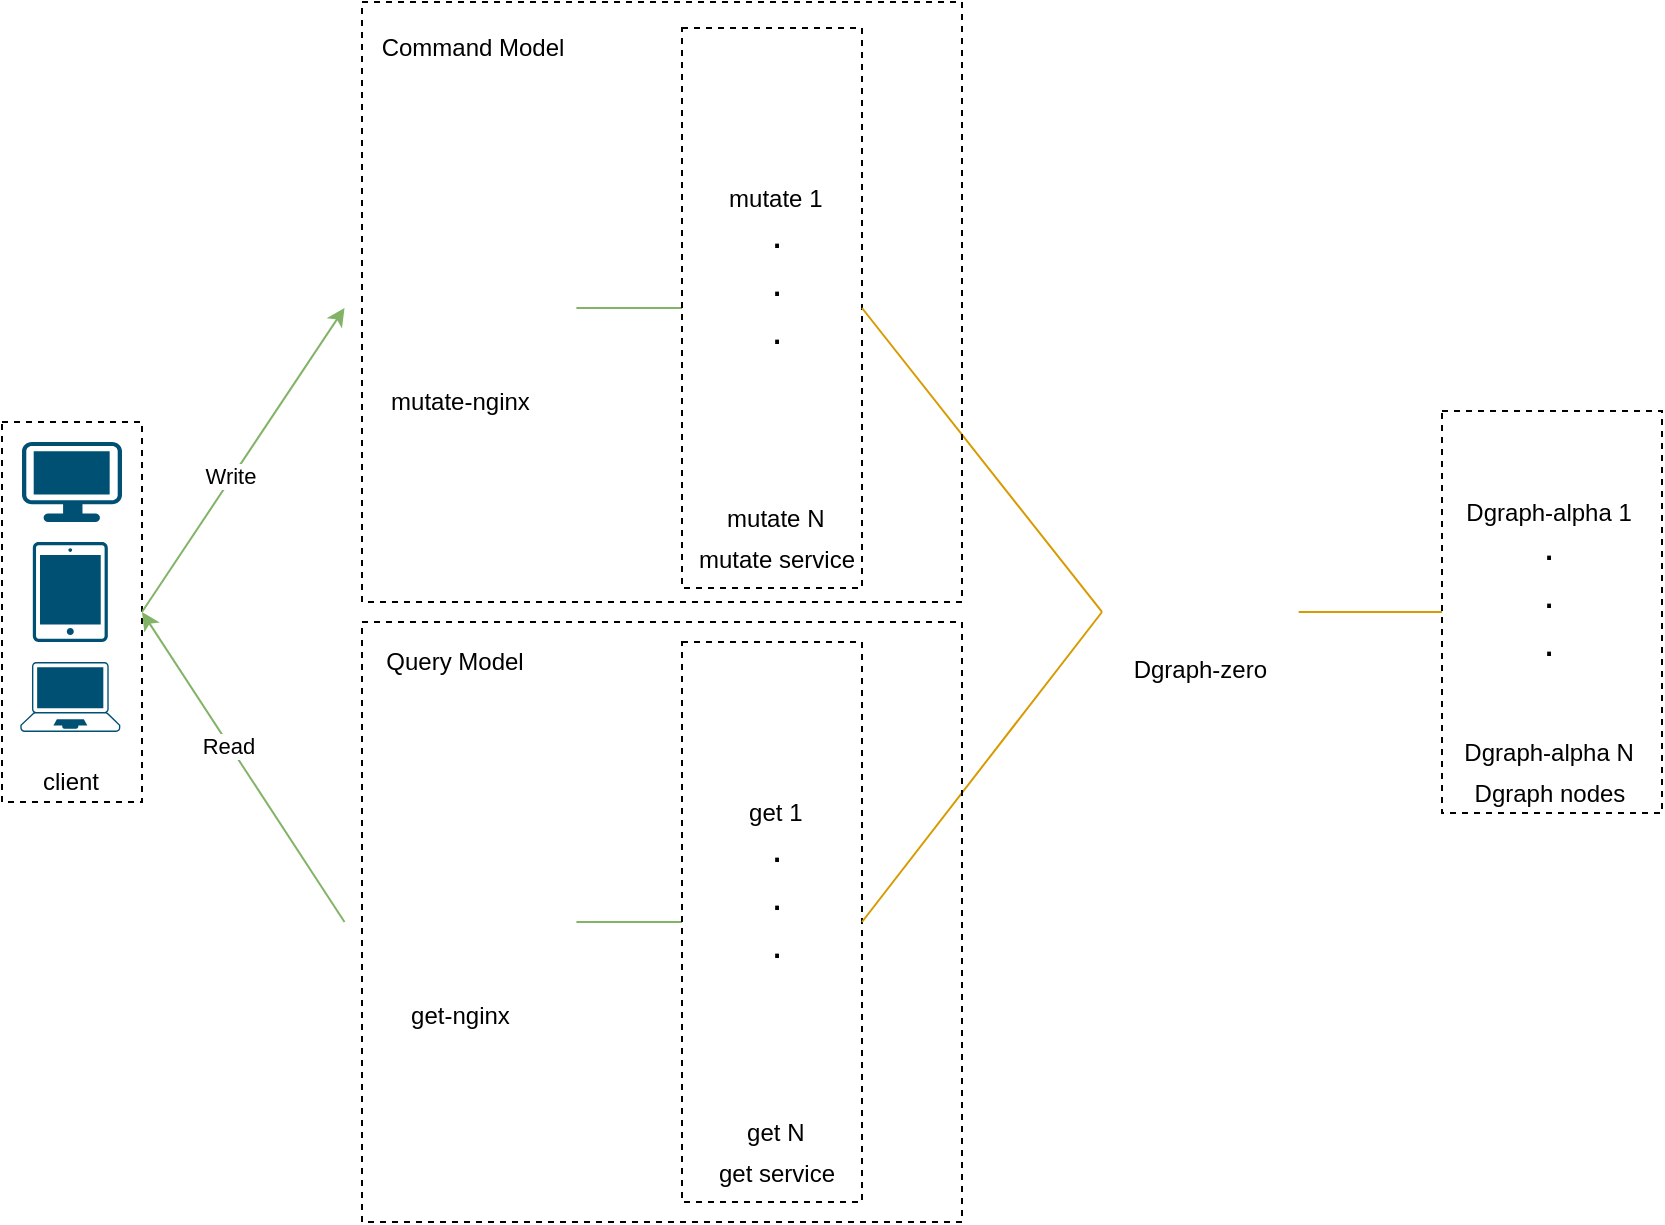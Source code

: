 <mxfile version="14.5.1" type="device"><diagram id="tEl9-ZkXvTWMrp08OdMV" name="Page-1"><mxGraphModel dx="1088" dy="968" grid="0" gridSize="10" guides="1" tooltips="1" connect="1" arrows="1" fold="1" page="1" pageScale="1" pageWidth="10000" pageHeight="10000" math="0" shadow="0"><root><mxCell id="0"/><mxCell id="1" parent="0"/><mxCell id="a3HQ6PQPXBJ5ajF1Tq6l-4" value="" style="points=[[0.03,0.03,0],[0.5,0,0],[0.97,0.03,0],[1,0.4,0],[0.97,0.745,0],[0.5,1,0],[0.03,0.745,0],[0,0.4,0]];verticalLabelPosition=bottom;html=1;verticalAlign=top;aspect=fixed;align=center;pointerEvents=1;shape=mxgraph.cisco19.workstation;fillColor=#005073;strokeColor=none;" parent="1" vertex="1"><mxGeometry x="1020.0" y="1860" width="50" height="40" as="geometry"/></mxCell><mxCell id="a3HQ6PQPXBJ5ajF1Tq6l-5" value="" style="points=[[0.13,0.02,0],[0.5,0,0],[0.87,0.02,0],[0.885,0.4,0],[0.985,0.985,0],[0.5,1,0],[0.015,0.985,0],[0.115,0.4,0]];verticalLabelPosition=bottom;html=1;verticalAlign=top;aspect=fixed;align=center;pointerEvents=1;shape=mxgraph.cisco19.laptop;fillColor=#005073;strokeColor=none;" parent="1" vertex="1"><mxGeometry x="1019.16" y="1970" width="50" height="35" as="geometry"/></mxCell><mxCell id="a3HQ6PQPXBJ5ajF1Tq6l-6" value="" style="points=[[0.015,0.015,0],[0.985,0.015,0],[0.985,0.985,0],[0.015,0.985,0],[0.25,0,0],[0.5,0,0],[0.75,0,0],[1,0.25,0],[1,0.5,0],[1,0.75,0],[0.75,1,0],[0.5,1,0],[0.25,1,0],[0,0.75,0],[0,0.5,0],[0,0.25,0]];verticalLabelPosition=bottom;html=1;verticalAlign=top;aspect=fixed;align=center;pointerEvents=1;shape=mxgraph.cisco19.handheld;fillColor=#005073;strokeColor=none;" parent="1" vertex="1"><mxGeometry x="1025.41" y="1910" width="37.5" height="50" as="geometry"/></mxCell><mxCell id="cSHPMkthiKSV3WqVNCiI-1" value="" style="rounded=0;whiteSpace=wrap;html=1;fillColor=none;dashed=1;align=center;" parent="1" vertex="1"><mxGeometry x="1010" y="1850" width="70" height="190" as="geometry"/></mxCell><mxCell id="cSHPMkthiKSV3WqVNCiI-3" value="client" style="text;html=1;strokeColor=none;fillColor=none;align=center;verticalAlign=middle;whiteSpace=wrap;rounded=0;dashed=1;" parent="1" vertex="1"><mxGeometry x="1026.26" y="2020" width="37.48" height="20" as="geometry"/></mxCell><mxCell id="cSHPMkthiKSV3WqVNCiI-33" style="edgeStyle=orthogonalEdgeStyle;rounded=0;orthogonalLoop=1;jettySize=auto;html=1;exitX=1;exitY=0.5;exitDx=0;exitDy=0;entryX=0;entryY=0.5;entryDx=0;entryDy=0;endArrow=none;endFill=0;startArrow=none;startFill=0;fillColor=#d5e8d4;strokeColor=#82b366;" parent="1" source="cSHPMkthiKSV3WqVNCiI-4" target="cSHPMkthiKSV3WqVNCiI-19" edge="1"><mxGeometry relative="1" as="geometry"/></mxCell><mxCell id="cSHPMkthiKSV3WqVNCiI-4" value="mutate-nginx" style="shape=image;verticalLabelPosition=bottom;labelBackgroundColor=#ffffff;verticalAlign=top;aspect=fixed;imageAspect=0;image=https://dataenginer.ru/wp-content/uploads/2019/12/nginx-1142x650-1-1024x583.png;" parent="1" vertex="1"><mxGeometry x="1181.26" y="1760" width="115.95" height="66" as="geometry"/></mxCell><mxCell id="cSHPMkthiKSV3WqVNCiI-34" style="edgeStyle=orthogonalEdgeStyle;rounded=0;orthogonalLoop=1;jettySize=auto;html=1;exitX=1;exitY=0.5;exitDx=0;exitDy=0;entryX=0;entryY=0.5;entryDx=0;entryDy=0;endArrow=none;endFill=0;startArrow=none;startFill=0;fillColor=#d5e8d4;strokeColor=#82b366;" parent="1" source="cSHPMkthiKSV3WqVNCiI-5" target="cSHPMkthiKSV3WqVNCiI-14" edge="1"><mxGeometry relative="1" as="geometry"/></mxCell><mxCell id="cSHPMkthiKSV3WqVNCiI-5" value="get-nginx" style="shape=image;verticalLabelPosition=bottom;labelBackgroundColor=#ffffff;verticalAlign=top;aspect=fixed;imageAspect=0;image=https://dataenginer.ru/wp-content/uploads/2019/12/nginx-1142x650-1-1024x583.png;" parent="1" vertex="1"><mxGeometry x="1181.26" y="2067" width="115.95" height="66" as="geometry"/></mxCell><mxCell id="cSHPMkthiKSV3WqVNCiI-11" value="get 1" style="shape=image;verticalLabelPosition=bottom;labelBackgroundColor=#ffffff;verticalAlign=top;aspect=fixed;imageAspect=0;image=https://www.securitylab.ru/upload/iblock/699/699471d787ea424b3ed95e6a21f8f586.png;" parent="1" vertex="1"><mxGeometry x="1370.25" y="1970" width="53.29" height="61.5" as="geometry"/></mxCell><mxCell id="cSHPMkthiKSV3WqVNCiI-12" value="get N" style="shape=image;verticalLabelPosition=bottom;labelBackgroundColor=#ffffff;verticalAlign=top;aspect=fixed;imageAspect=0;image=https://www.securitylab.ru/upload/iblock/699/699471d787ea424b3ed95e6a21f8f586.png;" parent="1" vertex="1"><mxGeometry x="1370.25" y="2130" width="53.29" height="61.5" as="geometry"/></mxCell><mxCell id="cSHPMkthiKSV3WqVNCiI-13" value="&lt;font style=&quot;font-size: 20px&quot;&gt;.&lt;br&gt;.&lt;br&gt;.&lt;br&gt;&lt;/font&gt;" style="text;html=1;align=center;verticalAlign=middle;resizable=0;points=[];autosize=1;" parent="1" vertex="1"><mxGeometry x="1386.89" y="2056" width="20" height="60" as="geometry"/></mxCell><mxCell id="cSHPMkthiKSV3WqVNCiI-14" value="" style="rounded=0;whiteSpace=wrap;html=1;fillColor=none;dashed=1;align=center;" parent="1" vertex="1"><mxGeometry x="1350" y="1960" width="90" height="280" as="geometry"/></mxCell><mxCell id="cSHPMkthiKSV3WqVNCiI-15" value="&lt;span&gt;get&amp;nbsp;&lt;/span&gt;service" style="text;html=1;strokeColor=none;fillColor=none;align=center;verticalAlign=middle;whiteSpace=wrap;rounded=0;dashed=1;" parent="1" vertex="1"><mxGeometry x="1352.52" y="2216" width="88.74" height="20" as="geometry"/></mxCell><mxCell id="cSHPMkthiKSV3WqVNCiI-16" value="mutate 1" style="shape=image;verticalLabelPosition=bottom;labelBackgroundColor=#ffffff;verticalAlign=top;aspect=fixed;imageAspect=0;image=https://www.securitylab.ru/upload/iblock/699/699471d787ea424b3ed95e6a21f8f586.png;" parent="1" vertex="1"><mxGeometry x="1370.25" y="1663" width="53.29" height="61.5" as="geometry"/></mxCell><mxCell id="cSHPMkthiKSV3WqVNCiI-17" value="mutate N" style="shape=image;verticalLabelPosition=bottom;labelBackgroundColor=#ffffff;verticalAlign=top;aspect=fixed;imageAspect=0;image=https://www.securitylab.ru/upload/iblock/699/699471d787ea424b3ed95e6a21f8f586.png;" parent="1" vertex="1"><mxGeometry x="1370.25" y="1823" width="53.29" height="61.5" as="geometry"/></mxCell><mxCell id="cSHPMkthiKSV3WqVNCiI-18" value="&lt;font style=&quot;font-size: 20px&quot;&gt;.&lt;br&gt;.&lt;br&gt;.&lt;br&gt;&lt;/font&gt;" style="text;html=1;align=center;verticalAlign=middle;resizable=0;points=[];autosize=1;" parent="1" vertex="1"><mxGeometry x="1386.89" y="1749" width="20" height="60" as="geometry"/></mxCell><mxCell id="cSHPMkthiKSV3WqVNCiI-19" value="" style="rounded=0;whiteSpace=wrap;html=1;fillColor=none;dashed=1;align=center;" parent="1" vertex="1"><mxGeometry x="1350" y="1653" width="90" height="280" as="geometry"/></mxCell><mxCell id="cSHPMkthiKSV3WqVNCiI-20" value="&lt;span&gt;mutate&amp;nbsp;&lt;/span&gt;service" style="text;html=1;strokeColor=none;fillColor=none;align=center;verticalAlign=middle;whiteSpace=wrap;rounded=0;dashed=1;" parent="1" vertex="1"><mxGeometry x="1352.52" y="1909" width="88.74" height="20" as="geometry"/></mxCell><mxCell id="cSHPMkthiKSV3WqVNCiI-21" value="Dgraph-zero" style="shape=image;verticalLabelPosition=bottom;labelBackgroundColor=#ffffff;verticalAlign=top;aspect=fixed;imageAspect=0;image=https://dgraph.io/assets/images/logo.svg;" parent="1" vertex="1"><mxGeometry x="1560.0" y="1930.12" width="98.35" height="29.75" as="geometry"/></mxCell><mxCell id="cSHPMkthiKSV3WqVNCiI-22" value="&lt;span style=&quot;font-size: 20px&quot;&gt;.&lt;br&gt;.&lt;br&gt;.&lt;br&gt;&lt;/span&gt;" style="text;html=1;align=center;verticalAlign=middle;resizable=0;points=[];autosize=1;" parent="1" vertex="1"><mxGeometry x="1772.93" y="1904.5" width="20" height="60" as="geometry"/></mxCell><mxCell id="cSHPMkthiKSV3WqVNCiI-23" value="" style="rounded=0;whiteSpace=wrap;html=1;fillColor=none;dashed=1;align=center;" parent="1" vertex="1"><mxGeometry x="1730" y="1844.5" width="110" height="201" as="geometry"/></mxCell><mxCell id="cSHPMkthiKSV3WqVNCiI-24" value="Dgraph nodes" style="text;html=1;strokeColor=none;fillColor=none;align=center;verticalAlign=middle;whiteSpace=wrap;rounded=0;dashed=1;" parent="1" vertex="1"><mxGeometry x="1734.37" y="2025.5" width="99.58" height="20" as="geometry"/></mxCell><mxCell id="cSHPMkthiKSV3WqVNCiI-25" value="Dgraph-alpha 1" style="shape=image;verticalLabelPosition=bottom;labelBackgroundColor=#ffffff;verticalAlign=top;aspect=fixed;imageAspect=0;image=https://dgraph.io/assets/images/logo.svg;" parent="1" vertex="1"><mxGeometry x="1734.37" y="1851.5" width="98.35" height="29.75" as="geometry"/></mxCell><mxCell id="cSHPMkthiKSV3WqVNCiI-26" value="Dgraph-alpha N" style="shape=image;verticalLabelPosition=bottom;labelBackgroundColor=#ffffff;verticalAlign=top;aspect=fixed;imageAspect=0;image=https://dgraph.io/assets/images/logo.svg;" parent="1" vertex="1"><mxGeometry x="1734.37" y="1971.5" width="98.35" height="29.75" as="geometry"/></mxCell><mxCell id="cSHPMkthiKSV3WqVNCiI-29" value="" style="endArrow=classic;html=1;exitX=1;exitY=0.5;exitDx=0;exitDy=0;entryX=0;entryY=0.5;entryDx=0;entryDy=0;fillColor=#d5e8d4;strokeColor=#82b366;" parent="1" source="cSHPMkthiKSV3WqVNCiI-1" target="cSHPMkthiKSV3WqVNCiI-4" edge="1"><mxGeometry width="50" height="50" relative="1" as="geometry"><mxPoint x="1290" y="1970" as="sourcePoint"/><mxPoint x="1340" y="1920" as="targetPoint"/></mxGeometry></mxCell><mxCell id="cSHPMkthiKSV3WqVNCiI-30" value="Write" style="edgeLabel;html=1;align=center;verticalAlign=middle;resizable=0;points=[];" parent="cSHPMkthiKSV3WqVNCiI-29" vertex="1" connectable="0"><mxGeometry x="0.109" y="1" relative="1" as="geometry"><mxPoint x="-11.95" y="16.6" as="offset"/></mxGeometry></mxCell><mxCell id="cSHPMkthiKSV3WqVNCiI-31" value="" style="endArrow=classic;html=1;entryX=1;entryY=0.5;entryDx=0;entryDy=0;exitX=0;exitY=0.5;exitDx=0;exitDy=0;fillColor=#d5e8d4;strokeColor=#82b366;" parent="1" source="cSHPMkthiKSV3WqVNCiI-5" target="cSHPMkthiKSV3WqVNCiI-1" edge="1"><mxGeometry width="50" height="50" relative="1" as="geometry"><mxPoint x="1290" y="1970" as="sourcePoint"/><mxPoint x="1340" y="1920" as="targetPoint"/></mxGeometry></mxCell><mxCell id="cSHPMkthiKSV3WqVNCiI-32" value="Read" style="edgeLabel;html=1;align=center;verticalAlign=middle;resizable=0;points=[];" parent="cSHPMkthiKSV3WqVNCiI-31" vertex="1" connectable="0"><mxGeometry x="0.095" relative="1" as="geometry"><mxPoint x="-2.65" y="-3.57" as="offset"/></mxGeometry></mxCell><mxCell id="cSHPMkthiKSV3WqVNCiI-36" value="" style="endArrow=none;html=1;exitX=0;exitY=0.5;exitDx=0;exitDy=0;entryX=1;entryY=0.5;entryDx=0;entryDy=0;endFill=0;startArrow=none;startFill=0;fillColor=#ffe6cc;strokeColor=#d79b00;" parent="1" source="cSHPMkthiKSV3WqVNCiI-21" target="cSHPMkthiKSV3WqVNCiI-19" edge="1"><mxGeometry width="50" height="50" relative="1" as="geometry"><mxPoint x="1330" y="1940" as="sourcePoint"/><mxPoint x="1570" y="1770" as="targetPoint"/></mxGeometry></mxCell><mxCell id="cSHPMkthiKSV3WqVNCiI-37" value="" style="endArrow=none;html=1;entryX=0;entryY=0.5;entryDx=0;entryDy=0;exitX=1;exitY=0.5;exitDx=0;exitDy=0;endFill=0;startArrow=none;startFill=0;fillColor=#ffe6cc;strokeColor=#d79b00;" parent="1" source="cSHPMkthiKSV3WqVNCiI-14" target="cSHPMkthiKSV3WqVNCiI-21" edge="1"><mxGeometry width="50" height="50" relative="1" as="geometry"><mxPoint x="1506.25" y="2071" as="sourcePoint"/><mxPoint x="1556.25" y="2021" as="targetPoint"/></mxGeometry></mxCell><mxCell id="cSHPMkthiKSV3WqVNCiI-38" value="" style="endArrow=none;html=1;entryX=0;entryY=0.5;entryDx=0;entryDy=0;exitX=1;exitY=0.5;exitDx=0;exitDy=0;endFill=0;startArrow=none;startFill=0;fillColor=#ffe6cc;strokeColor=#d79b00;" parent="1" source="cSHPMkthiKSV3WqVNCiI-21" target="cSHPMkthiKSV3WqVNCiI-23" edge="1"><mxGeometry width="50" height="50" relative="1" as="geometry"><mxPoint x="1360" y="1930" as="sourcePoint"/><mxPoint x="1410" y="1880" as="targetPoint"/></mxGeometry></mxCell><mxCell id="cSHPMkthiKSV3WqVNCiI-40" value="" style="rounded=0;whiteSpace=wrap;html=1;fillColor=none;dashed=1;align=center;" parent="1" vertex="1"><mxGeometry x="1190" y="1640" width="300" height="300" as="geometry"/></mxCell><mxCell id="cSHPMkthiKSV3WqVNCiI-41" value="" style="rounded=0;whiteSpace=wrap;html=1;fillColor=none;dashed=1;align=center;" parent="1" vertex="1"><mxGeometry x="1190" y="1950" width="300" height="300" as="geometry"/></mxCell><mxCell id="cSHPMkthiKSV3WqVNCiI-42" value="Command Model" style="text;html=1;align=center;verticalAlign=middle;resizable=0;points=[];autosize=1;" parent="1" vertex="1"><mxGeometry x="1190" y="1653" width="110" height="20" as="geometry"/></mxCell><mxCell id="cSHPMkthiKSV3WqVNCiI-43" value="Query Model" style="text;html=1;align=center;verticalAlign=middle;resizable=0;points=[];autosize=1;" parent="1" vertex="1"><mxGeometry x="1196" y="1960.87" width="79" height="18" as="geometry"/></mxCell></root></mxGraphModel></diagram></mxfile>